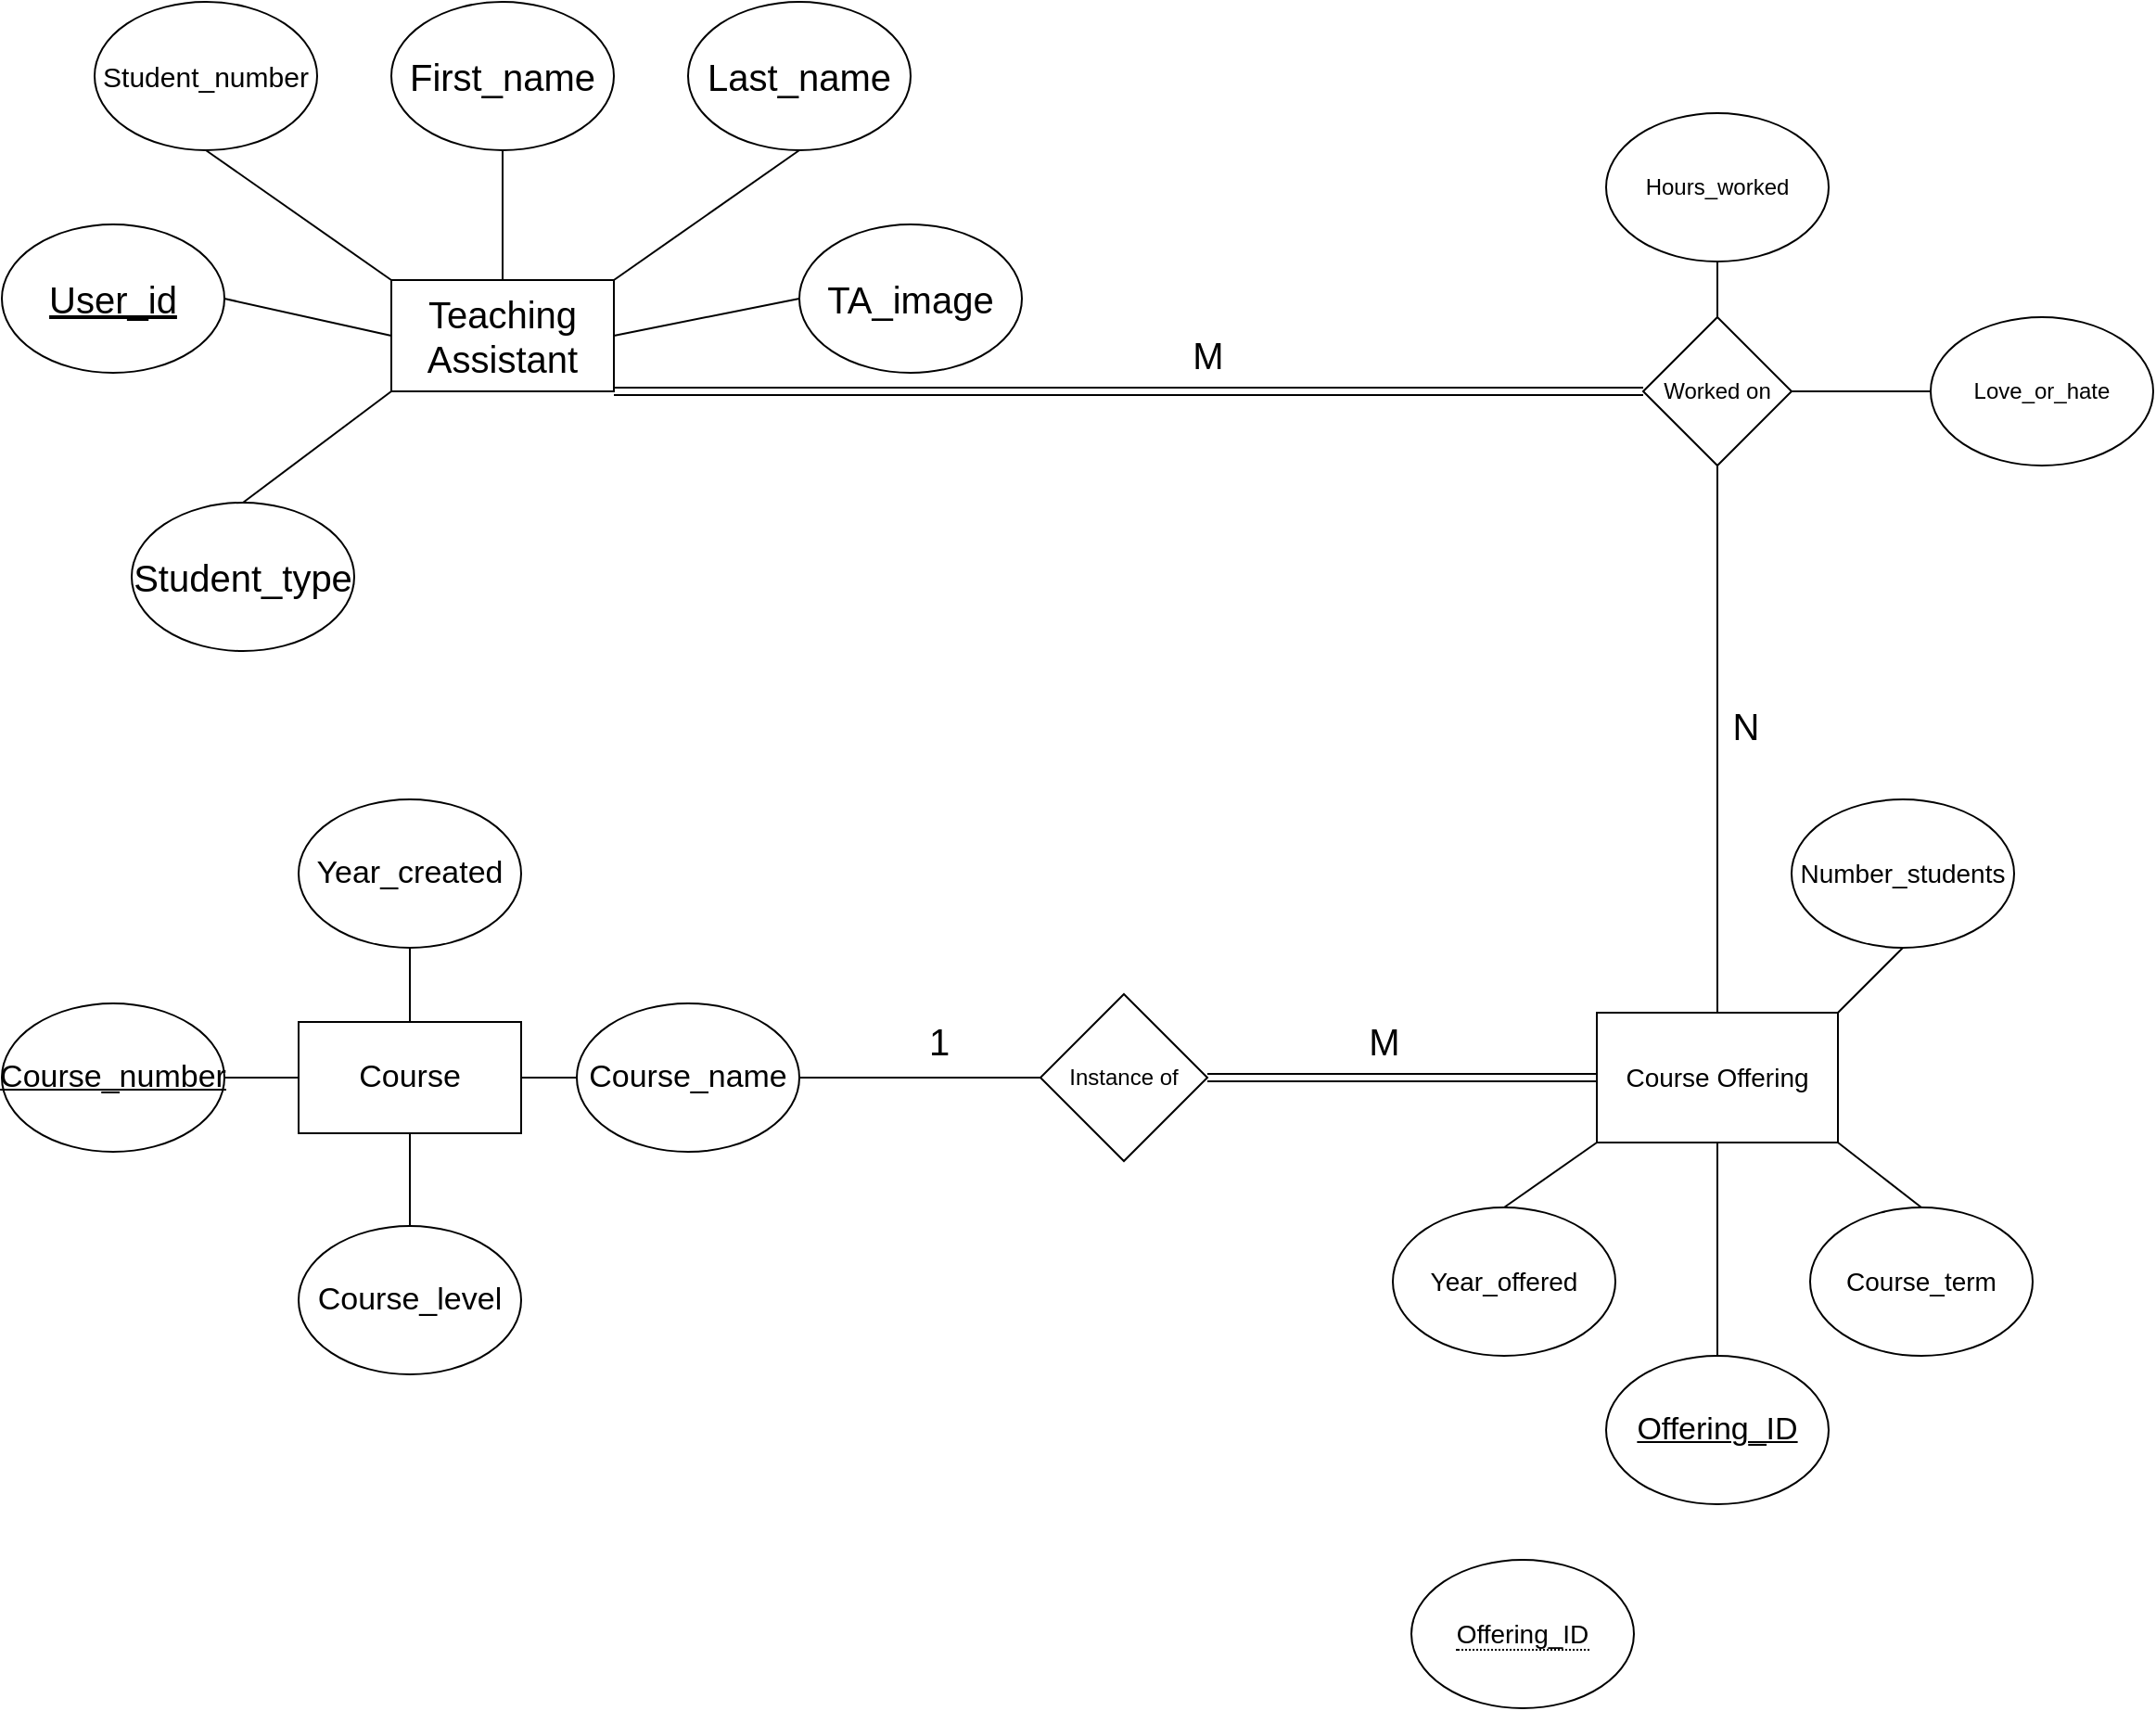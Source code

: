 <mxfile version="22.0.8" type="github">
  <diagram name="Page-1" id="qdk4hGiWt9IJAZWtmj5o">
    <mxGraphModel dx="2154" dy="715" grid="1" gridSize="10" guides="1" tooltips="1" connect="1" arrows="1" fold="1" page="1" pageScale="1" pageWidth="850" pageHeight="1100" math="0" shadow="0">
      <root>
        <mxCell id="0" />
        <mxCell id="1" parent="0" />
        <mxCell id="4lEOG-QFugNRpLi2UjpK-1" value="Teaching Assistant" style="rounded=0;whiteSpace=wrap;html=1;fontSize=20;" parent="1" vertex="1">
          <mxGeometry x="-630" y="150" width="120" height="60" as="geometry" />
        </mxCell>
        <mxCell id="4lEOG-QFugNRpLi2UjpK-2" value="First_name" style="ellipse;whiteSpace=wrap;html=1;fontSize=20;" parent="1" vertex="1">
          <mxGeometry x="-630" width="120" height="80" as="geometry" />
        </mxCell>
        <mxCell id="4lEOG-QFugNRpLi2UjpK-3" value="Last_name" style="ellipse;whiteSpace=wrap;html=1;fontSize=20;" parent="1" vertex="1">
          <mxGeometry x="-470" width="120" height="80" as="geometry" />
        </mxCell>
        <mxCell id="4lEOG-QFugNRpLi2UjpK-4" value="Student_number" style="ellipse;whiteSpace=wrap;html=1;fontSize=15;" parent="1" vertex="1">
          <mxGeometry x="-790" width="120" height="80" as="geometry" />
        </mxCell>
        <mxCell id="4lEOG-QFugNRpLi2UjpK-5" value="&lt;u style=&quot;font-size: 20px;&quot;&gt;User_id&lt;/u&gt;" style="ellipse;whiteSpace=wrap;html=1;fontSize=20;" parent="1" vertex="1">
          <mxGeometry x="-840" y="120" width="120" height="80" as="geometry" />
        </mxCell>
        <mxCell id="4lEOG-QFugNRpLi2UjpK-6" value="Student_type" style="ellipse;whiteSpace=wrap;html=1;fontSize=20;" parent="1" vertex="1">
          <mxGeometry x="-770" y="270" width="120" height="80" as="geometry" />
        </mxCell>
        <mxCell id="4lEOG-QFugNRpLi2UjpK-7" value="TA_image" style="ellipse;whiteSpace=wrap;html=1;fontSize=20;" parent="1" vertex="1">
          <mxGeometry x="-410" y="120" width="120" height="80" as="geometry" />
        </mxCell>
        <mxCell id="4lEOG-QFugNRpLi2UjpK-8" value="" style="endArrow=none;html=1;rounded=0;entryX=0;entryY=0;entryDx=0;entryDy=0;exitX=0.5;exitY=1;exitDx=0;exitDy=0;" parent="1" source="4lEOG-QFugNRpLi2UjpK-4" target="4lEOG-QFugNRpLi2UjpK-1" edge="1">
          <mxGeometry width="50" height="50" relative="1" as="geometry">
            <mxPoint x="-390" y="430" as="sourcePoint" />
            <mxPoint x="-340" y="380" as="targetPoint" />
          </mxGeometry>
        </mxCell>
        <mxCell id="4lEOG-QFugNRpLi2UjpK-9" value="" style="endArrow=none;html=1;rounded=0;entryX=0.5;entryY=0;entryDx=0;entryDy=0;exitX=0.5;exitY=1;exitDx=0;exitDy=0;" parent="1" source="4lEOG-QFugNRpLi2UjpK-2" target="4lEOG-QFugNRpLi2UjpK-1" edge="1">
          <mxGeometry width="50" height="50" relative="1" as="geometry">
            <mxPoint x="-390" y="430" as="sourcePoint" />
            <mxPoint x="-340" y="380" as="targetPoint" />
          </mxGeometry>
        </mxCell>
        <mxCell id="4lEOG-QFugNRpLi2UjpK-10" value="" style="endArrow=none;html=1;rounded=0;entryX=0.5;entryY=1;entryDx=0;entryDy=0;exitX=1;exitY=0;exitDx=0;exitDy=0;" parent="1" source="4lEOG-QFugNRpLi2UjpK-1" target="4lEOG-QFugNRpLi2UjpK-3" edge="1">
          <mxGeometry width="50" height="50" relative="1" as="geometry">
            <mxPoint x="-390" y="430" as="sourcePoint" />
            <mxPoint x="-340" y="380" as="targetPoint" />
          </mxGeometry>
        </mxCell>
        <mxCell id="4lEOG-QFugNRpLi2UjpK-11" value="" style="endArrow=none;html=1;rounded=0;entryX=0;entryY=0.5;entryDx=0;entryDy=0;exitX=1;exitY=0.5;exitDx=0;exitDy=0;" parent="1" source="4lEOG-QFugNRpLi2UjpK-5" target="4lEOG-QFugNRpLi2UjpK-1" edge="1">
          <mxGeometry width="50" height="50" relative="1" as="geometry">
            <mxPoint x="-390" y="430" as="sourcePoint" />
            <mxPoint x="-340" y="380" as="targetPoint" />
          </mxGeometry>
        </mxCell>
        <mxCell id="4lEOG-QFugNRpLi2UjpK-12" value="" style="endArrow=none;html=1;rounded=0;entryX=0;entryY=1;entryDx=0;entryDy=0;exitX=0.5;exitY=0;exitDx=0;exitDy=0;" parent="1" source="4lEOG-QFugNRpLi2UjpK-6" target="4lEOG-QFugNRpLi2UjpK-1" edge="1">
          <mxGeometry width="50" height="50" relative="1" as="geometry">
            <mxPoint x="-390" y="430" as="sourcePoint" />
            <mxPoint x="-340" y="380" as="targetPoint" />
          </mxGeometry>
        </mxCell>
        <mxCell id="4lEOG-QFugNRpLi2UjpK-13" value="" style="endArrow=none;html=1;rounded=0;entryX=1;entryY=0.5;entryDx=0;entryDy=0;exitX=0;exitY=0.5;exitDx=0;exitDy=0;" parent="1" source="4lEOG-QFugNRpLi2UjpK-7" target="4lEOG-QFugNRpLi2UjpK-1" edge="1">
          <mxGeometry width="50" height="50" relative="1" as="geometry">
            <mxPoint x="-390" y="430" as="sourcePoint" />
            <mxPoint x="-340" y="380" as="targetPoint" />
          </mxGeometry>
        </mxCell>
        <mxCell id="4lEOG-QFugNRpLi2UjpK-14" value="Course" style="rounded=0;whiteSpace=wrap;html=1;fontSize=17;" parent="1" vertex="1">
          <mxGeometry x="-680" y="550" width="120" height="60" as="geometry" />
        </mxCell>
        <mxCell id="4lEOG-QFugNRpLi2UjpK-15" value="&lt;u style=&quot;font-size: 17px;&quot;&gt;Course_number&lt;/u&gt;" style="ellipse;whiteSpace=wrap;html=1;fontSize=17;" parent="1" vertex="1">
          <mxGeometry x="-840" y="540" width="120" height="80" as="geometry" />
        </mxCell>
        <mxCell id="4lEOG-QFugNRpLi2UjpK-16" value="Course_name" style="ellipse;whiteSpace=wrap;html=1;fontSize=17;" parent="1" vertex="1">
          <mxGeometry x="-530" y="540" width="120" height="80" as="geometry" />
        </mxCell>
        <mxCell id="4lEOG-QFugNRpLi2UjpK-17" value="Course_level" style="ellipse;whiteSpace=wrap;html=1;fontSize=17;" parent="1" vertex="1">
          <mxGeometry x="-680" y="660" width="120" height="80" as="geometry" />
        </mxCell>
        <mxCell id="4lEOG-QFugNRpLi2UjpK-18" value="Year_created" style="ellipse;whiteSpace=wrap;html=1;fontSize=17;" parent="1" vertex="1">
          <mxGeometry x="-680" y="430" width="120" height="80" as="geometry" />
        </mxCell>
        <mxCell id="4lEOG-QFugNRpLi2UjpK-19" value="" style="endArrow=none;html=1;rounded=0;exitX=0.5;exitY=0;exitDx=0;exitDy=0;entryX=0.5;entryY=1;entryDx=0;entryDy=0;fontSize=17;" parent="1" source="4lEOG-QFugNRpLi2UjpK-14" target="4lEOG-QFugNRpLi2UjpK-18" edge="1">
          <mxGeometry width="50" height="50" relative="1" as="geometry">
            <mxPoint x="-440" y="430" as="sourcePoint" />
            <mxPoint x="-390" y="380" as="targetPoint" />
          </mxGeometry>
        </mxCell>
        <mxCell id="4lEOG-QFugNRpLi2UjpK-20" value="" style="endArrow=none;html=1;rounded=0;entryX=0;entryY=0.5;entryDx=0;entryDy=0;exitX=1;exitY=0.5;exitDx=0;exitDy=0;fontSize=17;" parent="1" source="4lEOG-QFugNRpLi2UjpK-15" target="4lEOG-QFugNRpLi2UjpK-14" edge="1">
          <mxGeometry width="50" height="50" relative="1" as="geometry">
            <mxPoint x="-440" y="430" as="sourcePoint" />
            <mxPoint x="-390" y="380" as="targetPoint" />
          </mxGeometry>
        </mxCell>
        <mxCell id="4lEOG-QFugNRpLi2UjpK-21" value="" style="endArrow=none;html=1;rounded=0;entryX=0.5;entryY=0;entryDx=0;entryDy=0;exitX=0.5;exitY=1;exitDx=0;exitDy=0;fontSize=17;" parent="1" source="4lEOG-QFugNRpLi2UjpK-14" target="4lEOG-QFugNRpLi2UjpK-17" edge="1">
          <mxGeometry width="50" height="50" relative="1" as="geometry">
            <mxPoint x="-440" y="430" as="sourcePoint" />
            <mxPoint x="-390" y="380" as="targetPoint" />
          </mxGeometry>
        </mxCell>
        <mxCell id="4lEOG-QFugNRpLi2UjpK-22" value="" style="endArrow=none;html=1;rounded=0;entryX=1;entryY=0.5;entryDx=0;entryDy=0;exitX=0;exitY=0.5;exitDx=0;exitDy=0;fontSize=17;" parent="1" source="4lEOG-QFugNRpLi2UjpK-16" target="4lEOG-QFugNRpLi2UjpK-14" edge="1">
          <mxGeometry width="50" height="50" relative="1" as="geometry">
            <mxPoint x="-440" y="430" as="sourcePoint" />
            <mxPoint x="-390" y="380" as="targetPoint" />
          </mxGeometry>
        </mxCell>
        <mxCell id="4lEOG-QFugNRpLi2UjpK-23" value="Course Offering" style="rounded=0;whiteSpace=wrap;html=1;fontSize=14;" parent="1" vertex="1">
          <mxGeometry x="20" y="545" width="130" height="70" as="geometry" />
        </mxCell>
        <mxCell id="4lEOG-QFugNRpLi2UjpK-24" value="&lt;span style=&quot;font-size: 14px; text-decoration: none; border-bottom: 1px dotted;&quot;&gt;Offering_ID&lt;/span&gt;" style="ellipse;whiteSpace=wrap;html=1;fontSize=14;" parent="1" vertex="1">
          <mxGeometry x="-80" y="840" width="120" height="80" as="geometry" />
        </mxCell>
        <mxCell id="4lEOG-QFugNRpLi2UjpK-25" value="Number_students" style="ellipse;whiteSpace=wrap;html=1;fontSize=14;" parent="1" vertex="1">
          <mxGeometry x="125" y="430" width="120" height="80" as="geometry" />
        </mxCell>
        <mxCell id="4lEOG-QFugNRpLi2UjpK-26" value="Course_term" style="ellipse;whiteSpace=wrap;html=1;fontSize=14;" parent="1" vertex="1">
          <mxGeometry x="135" y="650" width="120" height="80" as="geometry" />
        </mxCell>
        <mxCell id="4lEOG-QFugNRpLi2UjpK-27" value="Year_offered" style="ellipse;whiteSpace=wrap;html=1;fontSize=14;" parent="1" vertex="1">
          <mxGeometry x="-90" y="650" width="120" height="80" as="geometry" />
        </mxCell>
        <mxCell id="4lEOG-QFugNRpLi2UjpK-28" value="" style="endArrow=none;html=1;rounded=0;entryX=0.5;entryY=1;entryDx=0;entryDy=0;fontSize=14;exitX=0.5;exitY=0;exitDx=0;exitDy=0;" parent="1" source="j_kATdBSitP62z47rrCI-3" target="4lEOG-QFugNRpLi2UjpK-23" edge="1">
          <mxGeometry width="50" height="50" relative="1" as="geometry">
            <mxPoint x="100" y="740" as="sourcePoint" />
            <mxPoint x="-5" y="410" as="targetPoint" />
          </mxGeometry>
        </mxCell>
        <mxCell id="4lEOG-QFugNRpLi2UjpK-29" value="" style="endArrow=none;html=1;rounded=0;entryX=1;entryY=0;entryDx=0;entryDy=0;exitX=0.5;exitY=1;exitDx=0;exitDy=0;fontSize=14;" parent="1" source="4lEOG-QFugNRpLi2UjpK-25" target="4lEOG-QFugNRpLi2UjpK-23" edge="1">
          <mxGeometry width="50" height="50" relative="1" as="geometry">
            <mxPoint x="-55" y="460" as="sourcePoint" />
            <mxPoint x="-5" y="410" as="targetPoint" />
          </mxGeometry>
        </mxCell>
        <mxCell id="4lEOG-QFugNRpLi2UjpK-31" value="" style="endArrow=none;html=1;rounded=0;entryX=0;entryY=1;entryDx=0;entryDy=0;exitX=0.5;exitY=0;exitDx=0;exitDy=0;fontSize=14;" parent="1" source="4lEOG-QFugNRpLi2UjpK-27" target="4lEOG-QFugNRpLi2UjpK-23" edge="1">
          <mxGeometry width="50" height="50" relative="1" as="geometry">
            <mxPoint x="-55" y="460" as="sourcePoint" />
            <mxPoint x="-5" y="410" as="targetPoint" />
          </mxGeometry>
        </mxCell>
        <mxCell id="4lEOG-QFugNRpLi2UjpK-32" value="" style="endArrow=none;html=1;rounded=0;entryX=1;entryY=1;entryDx=0;entryDy=0;exitX=0.5;exitY=0;exitDx=0;exitDy=0;fontSize=14;" parent="1" source="4lEOG-QFugNRpLi2UjpK-26" target="4lEOG-QFugNRpLi2UjpK-23" edge="1">
          <mxGeometry width="50" height="50" relative="1" as="geometry">
            <mxPoint x="-55" y="460" as="sourcePoint" />
            <mxPoint x="-5" y="410" as="targetPoint" />
          </mxGeometry>
        </mxCell>
        <mxCell id="4lEOG-QFugNRpLi2UjpK-33" value="Instance of" style="rhombus;whiteSpace=wrap;html=1;" parent="1" vertex="1">
          <mxGeometry x="-280" y="535" width="90" height="90" as="geometry" />
        </mxCell>
        <mxCell id="4lEOG-QFugNRpLi2UjpK-34" value="" style="shape=link;html=1;rounded=0;entryX=0;entryY=0.5;entryDx=0;entryDy=0;exitX=1;exitY=0.5;exitDx=0;exitDy=0;" parent="1" source="4lEOG-QFugNRpLi2UjpK-33" target="4lEOG-QFugNRpLi2UjpK-23" edge="1">
          <mxGeometry width="100" relative="1" as="geometry">
            <mxPoint x="-190" y="460" as="sourcePoint" />
            <mxPoint x="-90" y="460" as="targetPoint" />
          </mxGeometry>
        </mxCell>
        <mxCell id="4lEOG-QFugNRpLi2UjpK-36" value="" style="endArrow=none;html=1;rounded=0;entryX=1;entryY=0.5;entryDx=0;entryDy=0;exitX=0;exitY=0.5;exitDx=0;exitDy=0;" parent="1" source="4lEOG-QFugNRpLi2UjpK-33" target="4lEOG-QFugNRpLi2UjpK-16" edge="1">
          <mxGeometry width="50" height="50" relative="1" as="geometry">
            <mxPoint x="-160" y="490" as="sourcePoint" />
            <mxPoint x="-110" y="440" as="targetPoint" />
          </mxGeometry>
        </mxCell>
        <mxCell id="4lEOG-QFugNRpLi2UjpK-37" value="&lt;font style=&quot;font-size: 20px;&quot;&gt;M&lt;/font&gt;" style="text;html=1;align=center;verticalAlign=middle;resizable=0;points=[];autosize=1;strokeColor=none;fillColor=none;" parent="1" vertex="1">
          <mxGeometry x="-115" y="540" width="40" height="40" as="geometry" />
        </mxCell>
        <mxCell id="4lEOG-QFugNRpLi2UjpK-38" value="&lt;font style=&quot;font-size: 20px;&quot;&gt;1&lt;/font&gt;" style="text;html=1;align=center;verticalAlign=middle;resizable=0;points=[];autosize=1;strokeColor=none;fillColor=none;" parent="1" vertex="1">
          <mxGeometry x="-350" y="540" width="30" height="40" as="geometry" />
        </mxCell>
        <mxCell id="4lEOG-QFugNRpLi2UjpK-39" value="Worked on" style="rhombus;whiteSpace=wrap;html=1;" parent="1" vertex="1">
          <mxGeometry x="45" y="170" width="80" height="80" as="geometry" />
        </mxCell>
        <mxCell id="4lEOG-QFugNRpLi2UjpK-40" value="" style="shape=link;html=1;rounded=0;exitX=1;exitY=1;exitDx=0;exitDy=0;entryX=0;entryY=0.5;entryDx=0;entryDy=0;" parent="1" source="4lEOG-QFugNRpLi2UjpK-1" target="4lEOG-QFugNRpLi2UjpK-39" edge="1">
          <mxGeometry width="100" relative="1" as="geometry">
            <mxPoint x="-240" y="470" as="sourcePoint" />
            <mxPoint x="-140" y="470" as="targetPoint" />
          </mxGeometry>
        </mxCell>
        <mxCell id="4lEOG-QFugNRpLi2UjpK-42" value="Hours_worked" style="ellipse;whiteSpace=wrap;html=1;" parent="1" vertex="1">
          <mxGeometry x="25" y="60" width="120" height="80" as="geometry" />
        </mxCell>
        <mxCell id="4lEOG-QFugNRpLi2UjpK-43" value="Love_or_hate" style="ellipse;whiteSpace=wrap;html=1;" parent="1" vertex="1">
          <mxGeometry x="200" y="170" width="120" height="80" as="geometry" />
        </mxCell>
        <mxCell id="4lEOG-QFugNRpLi2UjpK-44" value="" style="endArrow=none;html=1;rounded=0;entryX=0.5;entryY=1;entryDx=0;entryDy=0;exitX=0.5;exitY=0;exitDx=0;exitDy=0;" parent="1" source="4lEOG-QFugNRpLi2UjpK-39" target="4lEOG-QFugNRpLi2UjpK-42" edge="1">
          <mxGeometry width="50" height="50" relative="1" as="geometry">
            <mxPoint x="-210" y="420" as="sourcePoint" />
            <mxPoint x="-160" y="370" as="targetPoint" />
          </mxGeometry>
        </mxCell>
        <mxCell id="4lEOG-QFugNRpLi2UjpK-47" value="" style="endArrow=none;html=1;rounded=0;entryX=0;entryY=0.5;entryDx=0;entryDy=0;exitX=1;exitY=0.5;exitDx=0;exitDy=0;" parent="1" source="4lEOG-QFugNRpLi2UjpK-39" target="4lEOG-QFugNRpLi2UjpK-43" edge="1">
          <mxGeometry width="50" height="50" relative="1" as="geometry">
            <mxPoint x="-210" y="420" as="sourcePoint" />
            <mxPoint x="-160" y="370" as="targetPoint" />
          </mxGeometry>
        </mxCell>
        <mxCell id="4lEOG-QFugNRpLi2UjpK-49" value="" style="endArrow=none;html=1;rounded=0;entryX=0.5;entryY=1;entryDx=0;entryDy=0;exitX=0.5;exitY=0;exitDx=0;exitDy=0;" parent="1" source="4lEOG-QFugNRpLi2UjpK-23" target="4lEOG-QFugNRpLi2UjpK-39" edge="1">
          <mxGeometry width="50" height="50" relative="1" as="geometry">
            <mxPoint x="-210" y="420" as="sourcePoint" />
            <mxPoint x="-160" y="370" as="targetPoint" />
          </mxGeometry>
        </mxCell>
        <mxCell id="4lEOG-QFugNRpLi2UjpK-50" value="&lt;font style=&quot;font-size: 20px;&quot;&gt;M&lt;/font&gt;" style="text;html=1;align=center;verticalAlign=middle;resizable=0;points=[];autosize=1;strokeColor=none;fillColor=none;" parent="1" vertex="1">
          <mxGeometry x="-210" y="170" width="40" height="40" as="geometry" />
        </mxCell>
        <mxCell id="4lEOG-QFugNRpLi2UjpK-51" value="&lt;font style=&quot;font-size: 20px;&quot;&gt;N&lt;/font&gt;" style="text;html=1;align=center;verticalAlign=middle;resizable=0;points=[];autosize=1;strokeColor=none;fillColor=none;" parent="1" vertex="1">
          <mxGeometry x="80" y="370" width="40" height="40" as="geometry" />
        </mxCell>
        <mxCell id="j_kATdBSitP62z47rrCI-3" value="&lt;u&gt;&lt;font style=&quot;font-size: 17px;&quot;&gt;Offering_ID&lt;/font&gt;&lt;/u&gt;" style="ellipse;whiteSpace=wrap;html=1;" vertex="1" parent="1">
          <mxGeometry x="25" y="730" width="120" height="80" as="geometry" />
        </mxCell>
      </root>
    </mxGraphModel>
  </diagram>
</mxfile>
